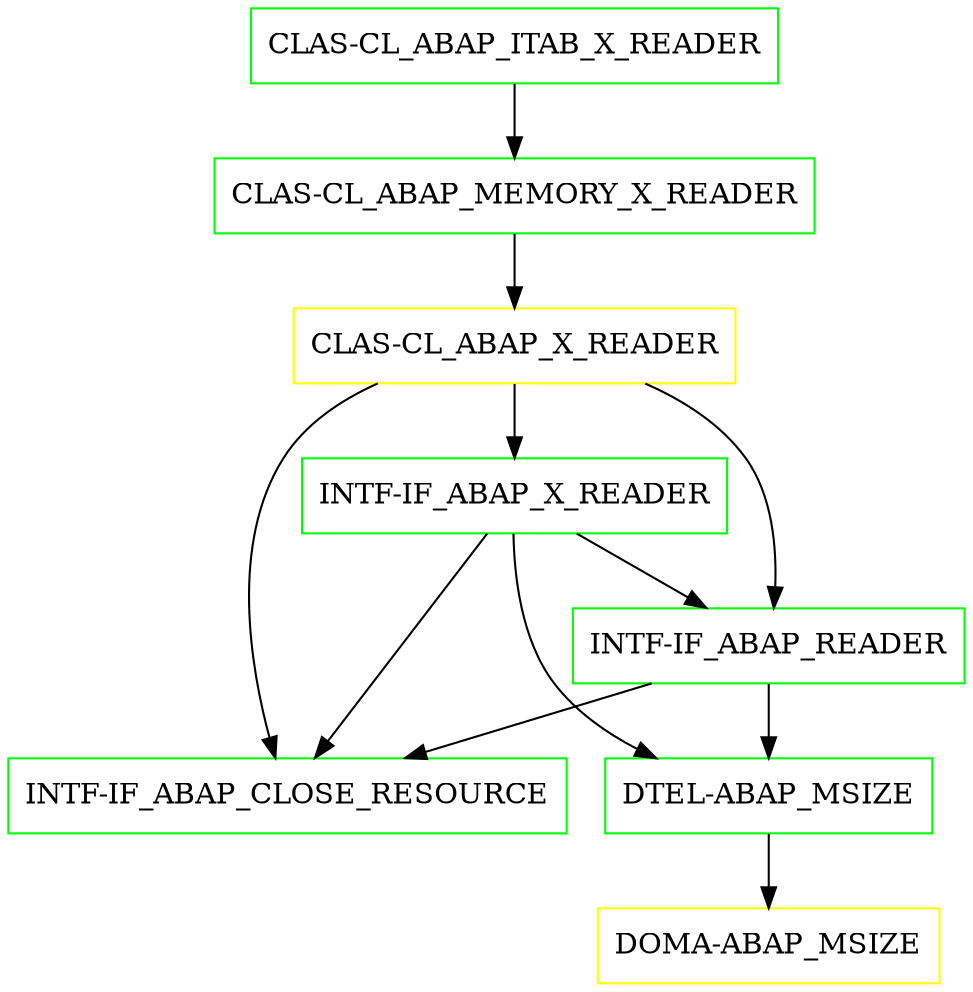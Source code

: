 digraph G {
  "CLAS-CL_ABAP_ITAB_X_READER" [shape=box,color=green];
  "CLAS-CL_ABAP_MEMORY_X_READER" [shape=box,color=green,URL="./CLAS_CL_ABAP_MEMORY_X_READER.html"];
  "CLAS-CL_ABAP_X_READER" [shape=box,color=yellow,URL="./CLAS_CL_ABAP_X_READER.html"];
  "INTF-IF_ABAP_X_READER" [shape=box,color=green,URL="./INTF_IF_ABAP_X_READER.html"];
  "INTF-IF_ABAP_READER" [shape=box,color=green,URL="./INTF_IF_ABAP_READER.html"];
  "INTF-IF_ABAP_CLOSE_RESOURCE" [shape=box,color=green,URL="./INTF_IF_ABAP_CLOSE_RESOURCE.html"];
  "DTEL-ABAP_MSIZE" [shape=box,color=green,URL="./DTEL_ABAP_MSIZE.html"];
  "DOMA-ABAP_MSIZE" [shape=box,color=yellow,URL="./DOMA_ABAP_MSIZE.html"];
  "CLAS-CL_ABAP_ITAB_X_READER" -> "CLAS-CL_ABAP_MEMORY_X_READER";
  "CLAS-CL_ABAP_MEMORY_X_READER" -> "CLAS-CL_ABAP_X_READER";
  "CLAS-CL_ABAP_X_READER" -> "INTF-IF_ABAP_CLOSE_RESOURCE";
  "CLAS-CL_ABAP_X_READER" -> "INTF-IF_ABAP_READER";
  "CLAS-CL_ABAP_X_READER" -> "INTF-IF_ABAP_X_READER";
  "INTF-IF_ABAP_X_READER" -> "DTEL-ABAP_MSIZE";
  "INTF-IF_ABAP_X_READER" -> "INTF-IF_ABAP_CLOSE_RESOURCE";
  "INTF-IF_ABAP_X_READER" -> "INTF-IF_ABAP_READER";
  "INTF-IF_ABAP_READER" -> "DTEL-ABAP_MSIZE";
  "INTF-IF_ABAP_READER" -> "INTF-IF_ABAP_CLOSE_RESOURCE";
  "DTEL-ABAP_MSIZE" -> "DOMA-ABAP_MSIZE";
}
